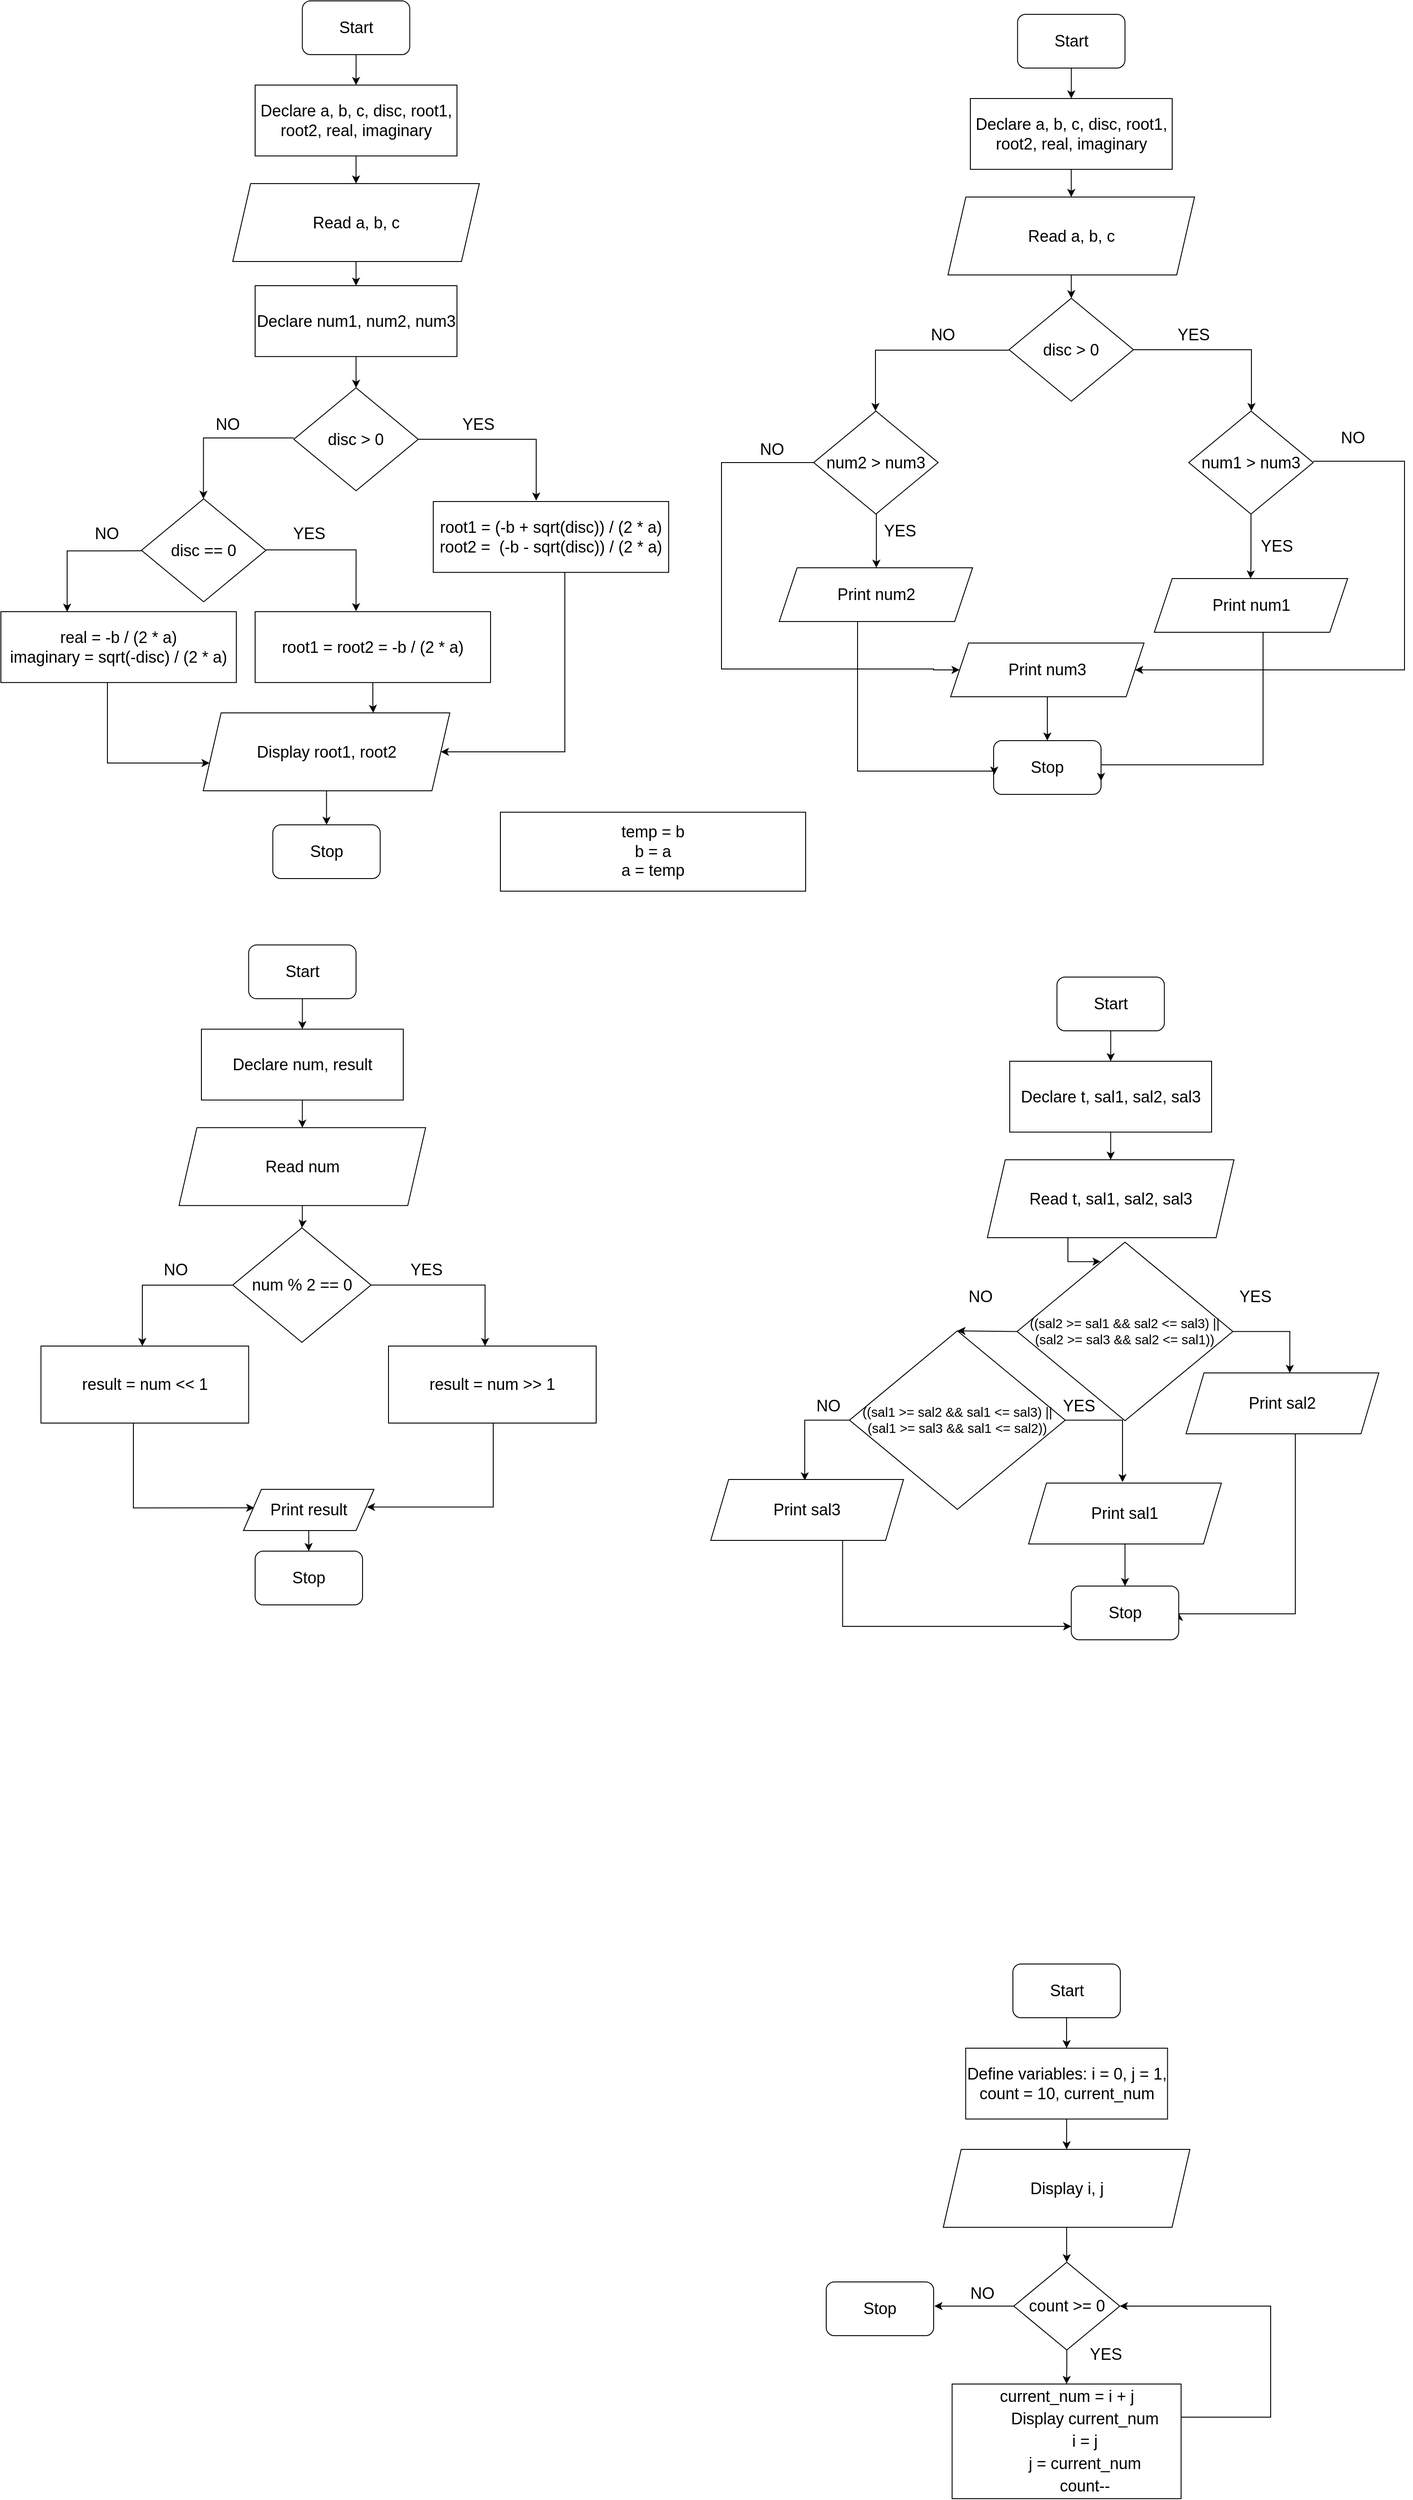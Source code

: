 <mxfile version="19.0.2" type="github">
  <diagram id="Rn7xrnU0iJdDP8TWsrpk" name="Page-1">
    <mxGraphModel dx="2403" dy="582" grid="0" gridSize="10" guides="1" tooltips="1" connect="1" arrows="1" fold="1" page="1" pageScale="1" pageWidth="850" pageHeight="1100" math="0" shadow="0">
      <root>
        <mxCell id="0" />
        <mxCell id="1" parent="0" />
        <mxCell id="lnwV2AKTlXPKK0lTSUsx-13" value="" style="edgeStyle=orthogonalEdgeStyle;rounded=0;orthogonalLoop=1;jettySize=auto;html=1;fontSize=18;" parent="1" target="lnwV2AKTlXPKK0lTSUsx-2" edge="1">
          <mxGeometry relative="1" as="geometry">
            <mxPoint x="425" y="222.0" as="sourcePoint" />
          </mxGeometry>
        </mxCell>
        <mxCell id="lnwV2AKTlXPKK0lTSUsx-38" value="" style="edgeStyle=orthogonalEdgeStyle;rounded=0;orthogonalLoop=1;jettySize=auto;html=1;fontSize=18;" parent="1" source="lnwV2AKTlXPKK0lTSUsx-2" target="lnwV2AKTlXPKK0lTSUsx-3" edge="1">
          <mxGeometry relative="1" as="geometry" />
        </mxCell>
        <mxCell id="lnwV2AKTlXPKK0lTSUsx-2" value="Declare&amp;nbsp;a, b, c, disc, root1, root2, real, imaginary" style="rounded=0;whiteSpace=wrap;html=1;fontSize=18;" parent="1" vertex="1">
          <mxGeometry x="314" y="171" width="225.5" height="79.12" as="geometry" />
        </mxCell>
        <mxCell id="LHPXoAm_DRsTGugaQHnw-8" value="" style="edgeStyle=orthogonalEdgeStyle;rounded=0;orthogonalLoop=1;jettySize=auto;html=1;fontSize=18;" parent="1" source="lnwV2AKTlXPKK0lTSUsx-3" target="LHPXoAm_DRsTGugaQHnw-7" edge="1">
          <mxGeometry relative="1" as="geometry" />
        </mxCell>
        <mxCell id="lnwV2AKTlXPKK0lTSUsx-3" value="Read&amp;nbsp;a, b, c" style="shape=parallelogram;perimeter=parallelogramPerimeter;whiteSpace=wrap;html=1;fixedSize=1;fontSize=18;" parent="1" vertex="1">
          <mxGeometry x="289" y="281" width="275.5" height="87" as="geometry" />
        </mxCell>
        <mxCell id="lnwV2AKTlXPKK0lTSUsx-4" value="temp = b&lt;br&gt;b = a&lt;br&gt;a = temp" style="rounded=0;whiteSpace=wrap;html=1;fontSize=18;" parent="1" vertex="1">
          <mxGeometry x="-211" y="967.91" width="341" height="88.18" as="geometry" />
        </mxCell>
        <mxCell id="5rCVrdmfiQFFG_Of-HuY-1" value="" style="edgeStyle=orthogonalEdgeStyle;rounded=0;orthogonalLoop=1;jettySize=auto;html=1;" parent="1" source="lnwV2AKTlXPKK0lTSUsx-14" target="lnwV2AKTlXPKK0lTSUsx-2" edge="1">
          <mxGeometry relative="1" as="geometry" />
        </mxCell>
        <mxCell id="lnwV2AKTlXPKK0lTSUsx-14" value="Start" style="rounded=1;whiteSpace=wrap;html=1;fontSize=18;" parent="1" vertex="1">
          <mxGeometry x="366.75" y="77" width="120" height="60" as="geometry" />
        </mxCell>
        <mxCell id="lnwV2AKTlXPKK0lTSUsx-15" value="Stop" style="rounded=1;whiteSpace=wrap;html=1;fontSize=18;" parent="1" vertex="1">
          <mxGeometry x="340" y="888" width="120" height="60" as="geometry" />
        </mxCell>
        <mxCell id="LHPXoAm_DRsTGugaQHnw-3" value="" style="edgeStyle=orthogonalEdgeStyle;rounded=0;orthogonalLoop=1;jettySize=auto;html=1;" parent="1" edge="1">
          <mxGeometry relative="1" as="geometry">
            <mxPoint x="426.765" y="693.18" as="sourcePoint" />
          </mxGeometry>
        </mxCell>
        <mxCell id="LHPXoAm_DRsTGugaQHnw-10" value="" style="edgeStyle=orthogonalEdgeStyle;rounded=0;orthogonalLoop=1;jettySize=auto;html=1;fontSize=18;entryX=0.5;entryY=0;entryDx=0;entryDy=0;exitX=1;exitY=0.5;exitDx=0;exitDy=0;" parent="1" source="LHPXoAm_DRsTGugaQHnw-7" edge="1">
          <mxGeometry relative="1" as="geometry">
            <mxPoint x="628" y="520" as="targetPoint" />
            <Array as="points">
              <mxPoint x="628" y="452" />
            </Array>
          </mxGeometry>
        </mxCell>
        <mxCell id="LHPXoAm_DRsTGugaQHnw-7" value="&lt;font style=&quot;font-size: 18px;&quot;&gt;disc &amp;gt; 0&lt;/font&gt;" style="rhombus;whiteSpace=wrap;html=1;" parent="1" vertex="1">
          <mxGeometry x="357.25" y="394" width="139" height="115" as="geometry" />
        </mxCell>
        <mxCell id="LHPXoAm_DRsTGugaQHnw-15" value="" style="edgeStyle=orthogonalEdgeStyle;rounded=0;orthogonalLoop=1;jettySize=auto;html=1;fontSize=18;exitX=0.5;exitY=1;exitDx=0;exitDy=0;" parent="1" source="LHPXoAm_DRsTGugaQHnw-24" edge="1">
          <mxGeometry relative="1" as="geometry">
            <mxPoint x="681.941" y="580" as="sourcePoint" />
            <mxPoint x="627" y="707" as="targetPoint" />
            <Array as="points">
              <mxPoint x="627" y="692" />
            </Array>
          </mxGeometry>
        </mxCell>
        <mxCell id="LHPXoAm_DRsTGugaQHnw-11" value="YES" style="text;html=1;align=center;verticalAlign=middle;resizable=0;points=[];autosize=1;strokeColor=none;fillColor=none;fontSize=18;" parent="1" vertex="1">
          <mxGeometry x="539.5" y="422" width="46" height="26" as="geometry" />
        </mxCell>
        <mxCell id="LHPXoAm_DRsTGugaQHnw-12" value="" style="edgeStyle=orthogonalEdgeStyle;rounded=0;orthogonalLoop=1;jettySize=auto;html=1;fontSize=18;" parent="1" edge="1">
          <mxGeometry relative="1" as="geometry">
            <mxPoint x="357.25" y="451.97" as="sourcePoint" />
            <mxPoint x="208" y="520" as="targetPoint" />
            <Array as="points">
              <mxPoint x="208" y="452" />
            </Array>
          </mxGeometry>
        </mxCell>
        <mxCell id="LHPXoAm_DRsTGugaQHnw-13" value="NO" style="text;html=1;align=center;verticalAlign=middle;resizable=0;points=[];autosize=1;strokeColor=none;fillColor=none;fontSize=18;" parent="1" vertex="1">
          <mxGeometry x="264" y="422" width="37" height="26" as="geometry" />
        </mxCell>
        <mxCell id="LHPXoAm_DRsTGugaQHnw-20" value="" style="edgeStyle=orthogonalEdgeStyle;rounded=0;orthogonalLoop=1;jettySize=auto;html=1;fontSize=18;" parent="1" source="LHPXoAm_DRsTGugaQHnw-18" edge="1">
          <mxGeometry relative="1" as="geometry">
            <mxPoint x="209" y="695" as="targetPoint" />
            <Array as="points">
              <mxPoint x="209" y="695" />
            </Array>
          </mxGeometry>
        </mxCell>
        <mxCell id="LHPXoAm_DRsTGugaQHnw-30" value="" style="edgeStyle=orthogonalEdgeStyle;rounded=0;orthogonalLoop=1;jettySize=auto;html=1;fontSize=18;entryX=0;entryY=0.5;entryDx=0;entryDy=0;" parent="1" source="LHPXoAm_DRsTGugaQHnw-18" target="LHPXoAm_DRsTGugaQHnw-26" edge="1">
          <mxGeometry relative="1" as="geometry">
            <mxPoint x="270" y="808" as="targetPoint" />
            <Array as="points">
              <mxPoint x="36" y="578" />
              <mxPoint x="36" y="808" />
              <mxPoint x="273" y="808" />
            </Array>
          </mxGeometry>
        </mxCell>
        <mxCell id="LHPXoAm_DRsTGugaQHnw-18" value="&lt;font style=&quot;font-size: 18px;&quot;&gt;num2 &amp;gt; num3&lt;/font&gt;" style="rhombus;whiteSpace=wrap;html=1;" parent="1" vertex="1">
          <mxGeometry x="139" y="520" width="139" height="115" as="geometry" />
        </mxCell>
        <mxCell id="LHPXoAm_DRsTGugaQHnw-38" value="" style="edgeStyle=orthogonalEdgeStyle;rounded=0;orthogonalLoop=1;jettySize=auto;html=1;fontSize=18;entryX=1;entryY=0.75;entryDx=0;entryDy=0;" parent="1" source="LHPXoAm_DRsTGugaQHnw-23" target="lnwV2AKTlXPKK0lTSUsx-15" edge="1">
          <mxGeometry relative="1" as="geometry">
            <mxPoint x="628" y="935" as="targetPoint" />
            <Array as="points">
              <mxPoint x="641" y="915" />
              <mxPoint x="460" y="915" />
            </Array>
          </mxGeometry>
        </mxCell>
        <mxCell id="LHPXoAm_DRsTGugaQHnw-23" value="Print num1" style="shape=parallelogram;perimeter=parallelogramPerimeter;whiteSpace=wrap;html=1;fixedSize=1;fontSize=18;rounded=0;" parent="1" vertex="1">
          <mxGeometry x="519.5" y="707" width="216" height="60" as="geometry" />
        </mxCell>
        <mxCell id="LHPXoAm_DRsTGugaQHnw-24" value="&lt;font style=&quot;font-size: 18px;&quot;&gt;num1 &amp;gt; num3&lt;/font&gt;" style="rhombus;whiteSpace=wrap;html=1;" parent="1" vertex="1">
          <mxGeometry x="558" y="520" width="139" height="115" as="geometry" />
        </mxCell>
        <mxCell id="LHPXoAm_DRsTGugaQHnw-36" value="" style="edgeStyle=orthogonalEdgeStyle;rounded=0;orthogonalLoop=1;jettySize=auto;html=1;fontSize=18;entryX=0.006;entryY=0.633;entryDx=0;entryDy=0;entryPerimeter=0;" parent="1" source="LHPXoAm_DRsTGugaQHnw-25" target="lnwV2AKTlXPKK0lTSUsx-15" edge="1">
          <mxGeometry relative="1" as="geometry">
            <mxPoint x="336" y="922" as="targetPoint" />
            <Array as="points">
              <mxPoint x="188" y="922" />
              <mxPoint x="341" y="922" />
            </Array>
          </mxGeometry>
        </mxCell>
        <mxCell id="LHPXoAm_DRsTGugaQHnw-25" value="Print num2" style="shape=parallelogram;perimeter=parallelogramPerimeter;whiteSpace=wrap;html=1;fixedSize=1;fontSize=18;rounded=0;" parent="1" vertex="1">
          <mxGeometry x="100.5" y="695" width="216" height="60" as="geometry" />
        </mxCell>
        <mxCell id="LHPXoAm_DRsTGugaQHnw-34" value="" style="edgeStyle=orthogonalEdgeStyle;rounded=0;orthogonalLoop=1;jettySize=auto;html=1;fontSize=18;" parent="1" source="LHPXoAm_DRsTGugaQHnw-26" target="lnwV2AKTlXPKK0lTSUsx-15" edge="1">
          <mxGeometry relative="1" as="geometry" />
        </mxCell>
        <mxCell id="LHPXoAm_DRsTGugaQHnw-26" value="Print num3" style="shape=parallelogram;perimeter=parallelogramPerimeter;whiteSpace=wrap;html=1;fixedSize=1;fontSize=18;rounded=0;" parent="1" vertex="1">
          <mxGeometry x="292" y="779" width="216" height="60" as="geometry" />
        </mxCell>
        <mxCell id="LHPXoAm_DRsTGugaQHnw-27" value="YES" style="text;html=1;align=center;verticalAlign=middle;resizable=0;points=[];autosize=1;strokeColor=none;fillColor=none;fontSize=18;" parent="1" vertex="1">
          <mxGeometry x="633" y="658" width="46" height="26" as="geometry" />
        </mxCell>
        <mxCell id="LHPXoAm_DRsTGugaQHnw-28" value="YES" style="text;html=1;align=center;verticalAlign=middle;resizable=0;points=[];autosize=1;strokeColor=none;fillColor=none;fontSize=18;" parent="1" vertex="1">
          <mxGeometry x="212" y="641" width="46" height="26" as="geometry" />
        </mxCell>
        <mxCell id="LHPXoAm_DRsTGugaQHnw-31" value="NO" style="text;html=1;align=center;verticalAlign=middle;resizable=0;points=[];autosize=1;strokeColor=none;fillColor=none;fontSize=18;" parent="1" vertex="1">
          <mxGeometry x="73" y="550" width="37" height="26" as="geometry" />
        </mxCell>
        <mxCell id="LHPXoAm_DRsTGugaQHnw-32" value="" style="edgeStyle=orthogonalEdgeStyle;rounded=0;orthogonalLoop=1;jettySize=auto;html=1;fontSize=18;entryX=1;entryY=0.5;entryDx=0;entryDy=0;" parent="1" target="LHPXoAm_DRsTGugaQHnw-26" edge="1">
          <mxGeometry relative="1" as="geometry">
            <mxPoint x="696.996" y="575.999" as="sourcePoint" />
            <mxPoint x="799" y="863" as="targetPoint" />
            <Array as="points">
              <mxPoint x="799" y="576" />
              <mxPoint x="799" y="809" />
            </Array>
          </mxGeometry>
        </mxCell>
        <mxCell id="LHPXoAm_DRsTGugaQHnw-33" value="NO" style="text;html=1;align=center;verticalAlign=middle;resizable=0;points=[];autosize=1;strokeColor=none;fillColor=none;fontSize=18;" parent="1" vertex="1">
          <mxGeometry x="722" y="537" width="37" height="26" as="geometry" />
        </mxCell>
        <mxCell id="LHPXoAm_DRsTGugaQHnw-44" value="" style="edgeStyle=orthogonalEdgeStyle;rounded=0;orthogonalLoop=1;jettySize=auto;html=1;fontSize=18;" parent="1" source="LHPXoAm_DRsTGugaQHnw-39" target="LHPXoAm_DRsTGugaQHnw-40" edge="1">
          <mxGeometry relative="1" as="geometry" />
        </mxCell>
        <mxCell id="LHPXoAm_DRsTGugaQHnw-39" value="Declare&amp;nbsp;a, b, c, disc, root1, root2, real, imaginary" style="rounded=0;whiteSpace=wrap;html=1;fontSize=18;" parent="1" vertex="1">
          <mxGeometry x="-485" y="156" width="225.5" height="79.12" as="geometry" />
        </mxCell>
        <mxCell id="LHPXoAm_DRsTGugaQHnw-45" value="" style="edgeStyle=orthogonalEdgeStyle;rounded=0;orthogonalLoop=1;jettySize=auto;html=1;fontSize=18;" parent="1" source="LHPXoAm_DRsTGugaQHnw-40" target="LHPXoAm_DRsTGugaQHnw-42" edge="1">
          <mxGeometry relative="1" as="geometry" />
        </mxCell>
        <mxCell id="LHPXoAm_DRsTGugaQHnw-40" value="Read&amp;nbsp;a, b, c" style="shape=parallelogram;perimeter=parallelogramPerimeter;whiteSpace=wrap;html=1;fixedSize=1;fontSize=18;" parent="1" vertex="1">
          <mxGeometry x="-510" y="266" width="275.5" height="87" as="geometry" />
        </mxCell>
        <mxCell id="LHPXoAm_DRsTGugaQHnw-43" value="" style="edgeStyle=orthogonalEdgeStyle;rounded=0;orthogonalLoop=1;jettySize=auto;html=1;fontSize=18;" parent="1" source="LHPXoAm_DRsTGugaQHnw-41" target="LHPXoAm_DRsTGugaQHnw-39" edge="1">
          <mxGeometry relative="1" as="geometry" />
        </mxCell>
        <mxCell id="LHPXoAm_DRsTGugaQHnw-41" value="Start" style="rounded=1;whiteSpace=wrap;html=1;fontSize=18;" parent="1" vertex="1">
          <mxGeometry x="-432.25" y="62" width="120" height="60" as="geometry" />
        </mxCell>
        <mxCell id="LHPXoAm_DRsTGugaQHnw-51" value="" style="edgeStyle=orthogonalEdgeStyle;rounded=0;orthogonalLoop=1;jettySize=auto;html=1;fontSize=18;" parent="1" source="LHPXoAm_DRsTGugaQHnw-42" target="LHPXoAm_DRsTGugaQHnw-47" edge="1">
          <mxGeometry relative="1" as="geometry" />
        </mxCell>
        <mxCell id="LHPXoAm_DRsTGugaQHnw-42" value="Declare num1, num2, num3" style="rounded=0;whiteSpace=wrap;html=1;fontSize=18;" parent="1" vertex="1">
          <mxGeometry x="-485" y="380" width="225.5" height="79.12" as="geometry" />
        </mxCell>
        <mxCell id="LHPXoAm_DRsTGugaQHnw-46" value="" style="edgeStyle=orthogonalEdgeStyle;rounded=0;orthogonalLoop=1;jettySize=auto;html=1;fontSize=18;entryX=0.5;entryY=0;entryDx=0;entryDy=0;exitX=1;exitY=0.5;exitDx=0;exitDy=0;" parent="1" source="LHPXoAm_DRsTGugaQHnw-47" edge="1">
          <mxGeometry relative="1" as="geometry">
            <mxPoint x="-171" y="620" as="targetPoint" />
            <Array as="points">
              <mxPoint x="-171" y="552" />
            </Array>
          </mxGeometry>
        </mxCell>
        <mxCell id="LHPXoAm_DRsTGugaQHnw-47" value="&lt;font style=&quot;font-size: 18px;&quot;&gt;disc &amp;gt; 0&lt;/font&gt;" style="rhombus;whiteSpace=wrap;html=1;" parent="1" vertex="1">
          <mxGeometry x="-441.75" y="494" width="139" height="115" as="geometry" />
        </mxCell>
        <mxCell id="LHPXoAm_DRsTGugaQHnw-48" value="YES" style="text;html=1;align=center;verticalAlign=middle;resizable=0;points=[];autosize=1;strokeColor=none;fillColor=none;fontSize=18;" parent="1" vertex="1">
          <mxGeometry x="-259.5" y="522" width="46" height="26" as="geometry" />
        </mxCell>
        <mxCell id="LHPXoAm_DRsTGugaQHnw-49" value="" style="edgeStyle=orthogonalEdgeStyle;rounded=0;orthogonalLoop=1;jettySize=auto;html=1;fontSize=18;" parent="1" edge="1">
          <mxGeometry relative="1" as="geometry">
            <mxPoint x="-441.75" y="550" as="sourcePoint" />
            <mxPoint x="-542.75" y="618.03" as="targetPoint" />
            <Array as="points">
              <mxPoint x="-542.75" y="550.03" />
            </Array>
          </mxGeometry>
        </mxCell>
        <mxCell id="LHPXoAm_DRsTGugaQHnw-50" value="NO" style="text;html=1;align=center;verticalAlign=middle;resizable=0;points=[];autosize=1;strokeColor=none;fillColor=none;fontSize=18;" parent="1" vertex="1">
          <mxGeometry x="-535" y="522" width="37" height="26" as="geometry" />
        </mxCell>
        <mxCell id="LHPXoAm_DRsTGugaQHnw-67" value="" style="edgeStyle=orthogonalEdgeStyle;rounded=0;orthogonalLoop=1;jettySize=auto;html=1;fontSize=18;entryX=1;entryY=0.5;entryDx=0;entryDy=0;" parent="1" source="LHPXoAm_DRsTGugaQHnw-52" target="LHPXoAm_DRsTGugaQHnw-62" edge="1">
          <mxGeometry relative="1" as="geometry">
            <mxPoint x="-154" y="904" as="targetPoint" />
            <Array as="points">
              <mxPoint x="-139" y="900" />
            </Array>
          </mxGeometry>
        </mxCell>
        <mxCell id="LHPXoAm_DRsTGugaQHnw-52" value="root1 = (-b + sqrt(disc)) / (2 * a)&lt;br&gt;root2 =&amp;nbsp; (-b - sqrt(disc)) / (2 * a)" style="rounded=0;whiteSpace=wrap;html=1;fontSize=18;" parent="1" vertex="1">
          <mxGeometry x="-286" y="621" width="263" height="79.12" as="geometry" />
        </mxCell>
        <mxCell id="LHPXoAm_DRsTGugaQHnw-53" value="&lt;font style=&quot;font-size: 18px;&quot;&gt;disc == 0&lt;/font&gt;" style="rhombus;whiteSpace=wrap;html=1;" parent="1" vertex="1">
          <mxGeometry x="-612" y="618" width="139" height="115" as="geometry" />
        </mxCell>
        <mxCell id="LHPXoAm_DRsTGugaQHnw-54" value="" style="edgeStyle=orthogonalEdgeStyle;rounded=0;orthogonalLoop=1;jettySize=auto;html=1;fontSize=18;" parent="1" edge="1">
          <mxGeometry relative="1" as="geometry">
            <mxPoint x="-612" y="676.06" as="sourcePoint" />
            <mxPoint x="-695" y="744.09" as="targetPoint" />
            <Array as="points">
              <mxPoint x="-695" y="676.09" />
            </Array>
          </mxGeometry>
        </mxCell>
        <mxCell id="LHPXoAm_DRsTGugaQHnw-56" value="" style="edgeStyle=orthogonalEdgeStyle;rounded=0;orthogonalLoop=1;jettySize=auto;html=1;fontSize=18;entryX=0.5;entryY=0;entryDx=0;entryDy=0;" parent="1" edge="1">
          <mxGeometry relative="1" as="geometry">
            <mxPoint x="-372.25" y="743.5" as="targetPoint" />
            <Array as="points">
              <mxPoint x="-372.25" y="675.5" />
            </Array>
            <mxPoint x="-473" y="675" as="sourcePoint" />
          </mxGeometry>
        </mxCell>
        <mxCell id="LHPXoAm_DRsTGugaQHnw-57" value="YES" style="text;html=1;align=center;verticalAlign=middle;resizable=0;points=[];autosize=1;strokeColor=none;fillColor=none;fontSize=18;" parent="1" vertex="1">
          <mxGeometry x="-448" y="644" width="46" height="26" as="geometry" />
        </mxCell>
        <mxCell id="LHPXoAm_DRsTGugaQHnw-65" value="" style="edgeStyle=orthogonalEdgeStyle;rounded=0;orthogonalLoop=1;jettySize=auto;html=1;fontSize=18;" parent="1" source="LHPXoAm_DRsTGugaQHnw-58" target="LHPXoAm_DRsTGugaQHnw-62" edge="1">
          <mxGeometry relative="1" as="geometry">
            <Array as="points">
              <mxPoint x="-353" y="847" />
              <mxPoint x="-353" y="847" />
            </Array>
          </mxGeometry>
        </mxCell>
        <mxCell id="LHPXoAm_DRsTGugaQHnw-58" value="root1 = root2 = -b / (2 * a)" style="rounded=0;whiteSpace=wrap;html=1;fontSize=18;" parent="1" vertex="1">
          <mxGeometry x="-485" y="744" width="263" height="79.12" as="geometry" />
        </mxCell>
        <mxCell id="LHPXoAm_DRsTGugaQHnw-59" value="NO" style="text;html=1;align=center;verticalAlign=middle;resizable=0;points=[];autosize=1;strokeColor=none;fillColor=none;fontSize=18;" parent="1" vertex="1">
          <mxGeometry x="-670" y="644" width="37" height="26" as="geometry" />
        </mxCell>
        <mxCell id="LHPXoAm_DRsTGugaQHnw-64" value="" style="edgeStyle=orthogonalEdgeStyle;rounded=0;orthogonalLoop=1;jettySize=auto;html=1;fontSize=18;" parent="1" source="LHPXoAm_DRsTGugaQHnw-60" target="LHPXoAm_DRsTGugaQHnw-62" edge="1">
          <mxGeometry relative="1" as="geometry">
            <mxPoint x="-637" y="913" as="targetPoint" />
            <Array as="points">
              <mxPoint x="-650" y="913" />
            </Array>
          </mxGeometry>
        </mxCell>
        <mxCell id="LHPXoAm_DRsTGugaQHnw-60" value="real = -b / (2 * a)&lt;br&gt;imaginary = sqrt(-disc) / (2 * a)" style="rounded=0;whiteSpace=wrap;html=1;fontSize=18;" parent="1" vertex="1">
          <mxGeometry x="-769" y="744" width="263" height="79.12" as="geometry" />
        </mxCell>
        <mxCell id="LHPXoAm_DRsTGugaQHnw-61" value="Stop" style="rounded=1;whiteSpace=wrap;html=1;fontSize=18;" parent="1" vertex="1">
          <mxGeometry x="-465.25" y="982" width="120" height="60" as="geometry" />
        </mxCell>
        <mxCell id="LHPXoAm_DRsTGugaQHnw-68" value="" style="edgeStyle=orthogonalEdgeStyle;rounded=0;orthogonalLoop=1;jettySize=auto;html=1;fontSize=18;" parent="1" source="LHPXoAm_DRsTGugaQHnw-62" target="LHPXoAm_DRsTGugaQHnw-61" edge="1">
          <mxGeometry relative="1" as="geometry" />
        </mxCell>
        <mxCell id="LHPXoAm_DRsTGugaQHnw-62" value="Display root1, root2" style="shape=parallelogram;perimeter=parallelogramPerimeter;whiteSpace=wrap;html=1;fixedSize=1;fontSize=18;" parent="1" vertex="1">
          <mxGeometry x="-543" y="857" width="275.5" height="87" as="geometry" />
        </mxCell>
        <mxCell id="LHPXoAm_DRsTGugaQHnw-69" value="" style="edgeStyle=orthogonalEdgeStyle;rounded=0;orthogonalLoop=1;jettySize=auto;html=1;fontSize=18;" parent="1" source="LHPXoAm_DRsTGugaQHnw-70" target="LHPXoAm_DRsTGugaQHnw-72" edge="1">
          <mxGeometry relative="1" as="geometry" />
        </mxCell>
        <mxCell id="LHPXoAm_DRsTGugaQHnw-70" value="Declare&amp;nbsp;t, sal1, sal2, sal3" style="rounded=0;whiteSpace=wrap;html=1;fontSize=18;" parent="1" vertex="1">
          <mxGeometry x="358" y="1246" width="225.5" height="79.12" as="geometry" />
        </mxCell>
        <mxCell id="LHPXoAm_DRsTGugaQHnw-71" value="" style="edgeStyle=orthogonalEdgeStyle;rounded=0;orthogonalLoop=1;jettySize=auto;html=1;fontSize=18;entryX=0.387;entryY=0.109;entryDx=0;entryDy=0;entryPerimeter=0;" parent="1" source="LHPXoAm_DRsTGugaQHnw-72" target="LHPXoAm_DRsTGugaQHnw-78" edge="1">
          <mxGeometry relative="1" as="geometry">
            <mxPoint x="456" y="1470" as="targetPoint" />
            <Array as="points">
              <mxPoint x="423" y="1470" />
            </Array>
          </mxGeometry>
        </mxCell>
        <mxCell id="LHPXoAm_DRsTGugaQHnw-72" value="Read&amp;nbsp;t, sal1, sal2, sal3" style="shape=parallelogram;perimeter=parallelogramPerimeter;whiteSpace=wrap;html=1;fixedSize=1;fontSize=18;" parent="1" vertex="1">
          <mxGeometry x="333" y="1356" width="275.5" height="87" as="geometry" />
        </mxCell>
        <mxCell id="LHPXoAm_DRsTGugaQHnw-73" value="" style="edgeStyle=orthogonalEdgeStyle;rounded=0;orthogonalLoop=1;jettySize=auto;html=1;fontSize=18;" parent="1" source="LHPXoAm_DRsTGugaQHnw-74" target="LHPXoAm_DRsTGugaQHnw-70" edge="1">
          <mxGeometry relative="1" as="geometry" />
        </mxCell>
        <mxCell id="LHPXoAm_DRsTGugaQHnw-74" value="Start" style="rounded=1;whiteSpace=wrap;html=1;fontSize=18;" parent="1" vertex="1">
          <mxGeometry x="410.75" y="1152" width="120" height="60" as="geometry" />
        </mxCell>
        <mxCell id="LHPXoAm_DRsTGugaQHnw-77" value="" style="edgeStyle=orthogonalEdgeStyle;rounded=0;orthogonalLoop=1;jettySize=auto;html=1;fontSize=18;entryX=0.5;entryY=0;entryDx=0;entryDy=0;exitX=1;exitY=0.5;exitDx=0;exitDy=0;" parent="1" source="LHPXoAm_DRsTGugaQHnw-78" edge="1">
          <mxGeometry relative="1" as="geometry">
            <mxPoint x="670.86" y="1594" as="targetPoint" />
            <Array as="points">
              <mxPoint x="671" y="1548" />
            </Array>
          </mxGeometry>
        </mxCell>
        <mxCell id="LHPXoAm_DRsTGugaQHnw-78" value="&lt;font face=&quot;Arial&quot;&gt;&lt;span style=&quot;font-size: 14.667px;&quot;&gt;((sal2 &amp;gt;= sal1 &amp;amp;&amp;amp; sal2 &amp;lt;= sal3) || (sal2 &amp;gt;= sal3 &amp;amp;&amp;amp; sal2 &amp;lt;= sal1))&lt;/span&gt;&lt;/font&gt;" style="rhombus;whiteSpace=wrap;html=1;" parent="1" vertex="1">
          <mxGeometry x="366.25" y="1448" width="241.01" height="199.4" as="geometry" />
        </mxCell>
        <mxCell id="LHPXoAm_DRsTGugaQHnw-79" value="YES" style="text;html=1;align=center;verticalAlign=middle;resizable=0;points=[];autosize=1;strokeColor=none;fillColor=none;fontSize=18;" parent="1" vertex="1">
          <mxGeometry x="608.5" y="1496" width="46" height="26" as="geometry" />
        </mxCell>
        <mxCell id="LHPXoAm_DRsTGugaQHnw-80" value="" style="edgeStyle=orthogonalEdgeStyle;rounded=0;orthogonalLoop=1;jettySize=auto;html=1;fontSize=18;entryX=0.5;entryY=0;entryDx=0;entryDy=0;exitX=0;exitY=0.5;exitDx=0;exitDy=0;" parent="1" source="LHPXoAm_DRsTGugaQHnw-78" target="LHPXoAm_DRsTGugaQHnw-97" edge="1">
          <mxGeometry relative="1" as="geometry">
            <mxPoint x="363" y="1547" as="sourcePoint" />
            <mxPoint x="299.11" y="1592.03" as="targetPoint" />
            <Array as="points">
              <mxPoint x="363" y="1548" />
            </Array>
          </mxGeometry>
        </mxCell>
        <mxCell id="LHPXoAm_DRsTGugaQHnw-81" value="NO" style="text;html=1;align=center;verticalAlign=middle;resizable=0;points=[];autosize=1;strokeColor=none;fillColor=none;fontSize=18;" parent="1" vertex="1">
          <mxGeometry x="306.86" y="1496" width="37" height="26" as="geometry" />
        </mxCell>
        <mxCell id="LHPXoAm_DRsTGugaQHnw-96" value="" style="edgeStyle=orthogonalEdgeStyle;rounded=0;orthogonalLoop=1;jettySize=auto;html=1;fontSize=18;entryX=1;entryY=0.5;entryDx=0;entryDy=0;" parent="1" source="LHPXoAm_DRsTGugaQHnw-82" target="LHPXoAm_DRsTGugaQHnw-91" edge="1">
          <mxGeometry relative="1" as="geometry">
            <mxPoint x="663" y="1863" as="targetPoint" />
            <Array as="points">
              <mxPoint x="677" y="1863" />
              <mxPoint x="547" y="1863" />
            </Array>
          </mxGeometry>
        </mxCell>
        <mxCell id="LHPXoAm_DRsTGugaQHnw-82" value="Print sal2" style="shape=parallelogram;perimeter=parallelogramPerimeter;whiteSpace=wrap;html=1;fixedSize=1;fontSize=18;" parent="1" vertex="1">
          <mxGeometry x="555" y="1594" width="215.33" height="68" as="geometry" />
        </mxCell>
        <mxCell id="LHPXoAm_DRsTGugaQHnw-84" value="" style="edgeStyle=orthogonalEdgeStyle;rounded=0;orthogonalLoop=1;jettySize=auto;html=1;fontSize=18;exitX=1;exitY=0.5;exitDx=0;exitDy=0;" parent="1" source="LHPXoAm_DRsTGugaQHnw-97" edge="1">
          <mxGeometry relative="1" as="geometry">
            <mxPoint x="484" y="1716" as="targetPoint" />
            <Array as="points">
              <mxPoint x="484" y="1647" />
            </Array>
            <mxPoint x="369.0" y="1647.5" as="sourcePoint" />
          </mxGeometry>
        </mxCell>
        <mxCell id="LHPXoAm_DRsTGugaQHnw-85" value="YES" style="text;html=1;align=center;verticalAlign=middle;resizable=0;points=[];autosize=1;strokeColor=none;fillColor=none;fontSize=18;" parent="1" vertex="1">
          <mxGeometry x="412.25" y="1618" width="46" height="26" as="geometry" />
        </mxCell>
        <mxCell id="LHPXoAm_DRsTGugaQHnw-86" value="" style="edgeStyle=orthogonalEdgeStyle;rounded=0;orthogonalLoop=1;jettySize=auto;html=1;fontSize=18;exitX=0;exitY=0.5;exitDx=0;exitDy=0;" parent="1" source="LHPXoAm_DRsTGugaQHnw-97" edge="1">
          <mxGeometry relative="1" as="geometry">
            <mxPoint x="230.0" y="1646" as="sourcePoint" />
            <mxPoint x="129.0" y="1714.03" as="targetPoint" />
            <Array as="points">
              <mxPoint x="129" y="1647" />
            </Array>
          </mxGeometry>
        </mxCell>
        <mxCell id="LHPXoAm_DRsTGugaQHnw-87" value="NO" style="text;html=1;align=center;verticalAlign=middle;resizable=0;points=[];autosize=1;strokeColor=none;fillColor=none;fontSize=18;" parent="1" vertex="1">
          <mxGeometry x="136.75" y="1618" width="37" height="26" as="geometry" />
        </mxCell>
        <mxCell id="LHPXoAm_DRsTGugaQHnw-92" value="" style="edgeStyle=orthogonalEdgeStyle;rounded=0;orthogonalLoop=1;jettySize=auto;html=1;fontSize=18;" parent="1" source="LHPXoAm_DRsTGugaQHnw-89" target="LHPXoAm_DRsTGugaQHnw-91" edge="1">
          <mxGeometry relative="1" as="geometry" />
        </mxCell>
        <mxCell id="LHPXoAm_DRsTGugaQHnw-89" value="Print sal1" style="shape=parallelogram;perimeter=parallelogramPerimeter;whiteSpace=wrap;html=1;fixedSize=1;fontSize=18;" parent="1" vertex="1">
          <mxGeometry x="379.09" y="1717" width="215.33" height="68" as="geometry" />
        </mxCell>
        <mxCell id="LHPXoAm_DRsTGugaQHnw-94" value="" style="edgeStyle=orthogonalEdgeStyle;rounded=0;orthogonalLoop=1;jettySize=auto;html=1;fontSize=18;entryX=0;entryY=0.75;entryDx=0;entryDy=0;exitX=0.684;exitY=1;exitDx=0;exitDy=0;exitPerimeter=0;" parent="1" source="LHPXoAm_DRsTGugaQHnw-90" target="LHPXoAm_DRsTGugaQHnw-91" edge="1">
          <mxGeometry relative="1" as="geometry">
            <mxPoint x="172" y="1808" as="sourcePoint" />
            <mxPoint x="171.706" y="1869" as="targetPoint" />
            <Array as="points">
              <mxPoint x="171" y="1877" />
            </Array>
          </mxGeometry>
        </mxCell>
        <mxCell id="LHPXoAm_DRsTGugaQHnw-90" value="Print sal3" style="shape=parallelogram;perimeter=parallelogramPerimeter;whiteSpace=wrap;html=1;fixedSize=1;fontSize=18;" parent="1" vertex="1">
          <mxGeometry x="24" y="1713" width="215.33" height="68" as="geometry" />
        </mxCell>
        <mxCell id="LHPXoAm_DRsTGugaQHnw-91" value="Stop" style="rounded=1;whiteSpace=wrap;html=1;fontSize=18;" parent="1" vertex="1">
          <mxGeometry x="426.76" y="1832" width="120" height="60" as="geometry" />
        </mxCell>
        <mxCell id="LHPXoAm_DRsTGugaQHnw-97" value="&lt;font face=&quot;Arial&quot;&gt;&lt;span style=&quot;font-size: 14.667px;&quot;&gt;((sal1 &amp;gt;= sal2 &amp;amp;&amp;amp; sal1 &amp;lt;= sal3) || (sal1 &amp;gt;= sal3 &amp;amp;&amp;amp; sal1 &amp;lt;= sal2))&lt;/span&gt;&lt;/font&gt;" style="rhombus;whiteSpace=wrap;html=1;" parent="1" vertex="1">
          <mxGeometry x="179" y="1547" width="241.01" height="199.4" as="geometry" />
        </mxCell>
        <mxCell id="LHPXoAm_DRsTGugaQHnw-98" value="" style="edgeStyle=orthogonalEdgeStyle;rounded=0;orthogonalLoop=1;jettySize=auto;html=1;fontSize=18;" parent="1" source="LHPXoAm_DRsTGugaQHnw-99" target="LHPXoAm_DRsTGugaQHnw-100" edge="1">
          <mxGeometry relative="1" as="geometry" />
        </mxCell>
        <mxCell id="LHPXoAm_DRsTGugaQHnw-99" value="Declare num, result" style="rounded=0;whiteSpace=wrap;html=1;fontSize=18;" parent="1" vertex="1">
          <mxGeometry x="-545" y="1210.18" width="225.5" height="79.12" as="geometry" />
        </mxCell>
        <mxCell id="LHPXoAm_DRsTGugaQHnw-108" value="" style="edgeStyle=orthogonalEdgeStyle;rounded=0;orthogonalLoop=1;jettySize=auto;html=1;fontSize=18;" parent="1" source="LHPXoAm_DRsTGugaQHnw-100" target="LHPXoAm_DRsTGugaQHnw-104" edge="1">
          <mxGeometry relative="1" as="geometry" />
        </mxCell>
        <mxCell id="LHPXoAm_DRsTGugaQHnw-100" value="Read num" style="shape=parallelogram;perimeter=parallelogramPerimeter;whiteSpace=wrap;html=1;fixedSize=1;fontSize=18;" parent="1" vertex="1">
          <mxGeometry x="-570" y="1320.18" width="275.5" height="87" as="geometry" />
        </mxCell>
        <mxCell id="LHPXoAm_DRsTGugaQHnw-101" value="" style="edgeStyle=orthogonalEdgeStyle;rounded=0;orthogonalLoop=1;jettySize=auto;html=1;fontSize=18;" parent="1" source="LHPXoAm_DRsTGugaQHnw-102" target="LHPXoAm_DRsTGugaQHnw-99" edge="1">
          <mxGeometry relative="1" as="geometry" />
        </mxCell>
        <mxCell id="LHPXoAm_DRsTGugaQHnw-102" value="Start" style="rounded=1;whiteSpace=wrap;html=1;fontSize=18;" parent="1" vertex="1">
          <mxGeometry x="-492.25" y="1116.18" width="120" height="60" as="geometry" />
        </mxCell>
        <mxCell id="LHPXoAm_DRsTGugaQHnw-103" value="" style="edgeStyle=orthogonalEdgeStyle;rounded=0;orthogonalLoop=1;jettySize=auto;html=1;fontSize=18;entryX=0.5;entryY=0;entryDx=0;entryDy=0;exitX=1;exitY=0.5;exitDx=0;exitDy=0;" parent="1" source="LHPXoAm_DRsTGugaQHnw-104" edge="1">
          <mxGeometry relative="1" as="geometry">
            <mxPoint x="-228.14" y="1564" as="targetPoint" />
            <Array as="points">
              <mxPoint x="-228.14" y="1496" />
            </Array>
          </mxGeometry>
        </mxCell>
        <mxCell id="LHPXoAm_DRsTGugaQHnw-104" value="&lt;span style=&quot;font-size: 18px;&quot;&gt;num % 2 == 0&lt;/span&gt;" style="rhombus;whiteSpace=wrap;html=1;" parent="1" vertex="1">
          <mxGeometry x="-510" y="1432" width="154.5" height="127.83" as="geometry" />
        </mxCell>
        <mxCell id="LHPXoAm_DRsTGugaQHnw-105" value="YES" style="text;html=1;align=center;verticalAlign=middle;resizable=0;points=[];autosize=1;strokeColor=none;fillColor=none;fontSize=18;" parent="1" vertex="1">
          <mxGeometry x="-316.64" y="1466" width="46" height="26" as="geometry" />
        </mxCell>
        <mxCell id="LHPXoAm_DRsTGugaQHnw-106" value="" style="edgeStyle=orthogonalEdgeStyle;rounded=0;orthogonalLoop=1;jettySize=auto;html=1;fontSize=18;" parent="1" edge="1">
          <mxGeometry relative="1" as="geometry">
            <mxPoint x="-510" y="1496" as="sourcePoint" />
            <mxPoint x="-611.0" y="1564.03" as="targetPoint" />
            <Array as="points">
              <mxPoint x="-611" y="1496.03" />
            </Array>
          </mxGeometry>
        </mxCell>
        <mxCell id="LHPXoAm_DRsTGugaQHnw-107" value="NO" style="text;html=1;align=center;verticalAlign=middle;resizable=0;points=[];autosize=1;strokeColor=none;fillColor=none;fontSize=18;" parent="1" vertex="1">
          <mxGeometry x="-592.14" y="1466" width="37" height="26" as="geometry" />
        </mxCell>
        <mxCell id="LHPXoAm_DRsTGugaQHnw-115" value="" style="edgeStyle=orthogonalEdgeStyle;rounded=0;orthogonalLoop=1;jettySize=auto;html=1;fontSize=18;entryX=0.946;entryY=0.429;entryDx=0;entryDy=0;entryPerimeter=0;" parent="1" target="LHPXoAm_DRsTGugaQHnw-120" edge="1">
          <mxGeometry relative="1" as="geometry">
            <mxPoint x="-219" y="1650" as="sourcePoint" />
            <mxPoint x="-365" y="1743.48" as="targetPoint" />
            <Array as="points">
              <mxPoint x="-219" y="1744" />
            </Array>
          </mxGeometry>
        </mxCell>
        <mxCell id="LHPXoAm_DRsTGugaQHnw-113" value="" style="edgeStyle=orthogonalEdgeStyle;rounded=0;orthogonalLoop=1;jettySize=auto;html=1;fontSize=18;entryX=-0.008;entryY=0.328;entryDx=0;entryDy=0;entryPerimeter=0;" parent="1" edge="1">
          <mxGeometry relative="1" as="geometry">
            <mxPoint x="-621" y="1650" as="sourcePoint" />
            <mxPoint x="-485.96" y="1744.68" as="targetPoint" />
            <Array as="points">
              <mxPoint x="-621" y="1745" />
            </Array>
          </mxGeometry>
        </mxCell>
        <mxCell id="LHPXoAm_DRsTGugaQHnw-117" value="result = num &amp;gt;&amp;gt; 1" style="rounded=0;whiteSpace=wrap;html=1;fontSize=18;" parent="1" vertex="1">
          <mxGeometry x="-336" y="1564" width="232" height="86" as="geometry" />
        </mxCell>
        <mxCell id="LHPXoAm_DRsTGugaQHnw-118" value="result = num &amp;lt;&amp;lt; 1" style="rounded=0;whiteSpace=wrap;html=1;fontSize=18;" parent="1" vertex="1">
          <mxGeometry x="-724.25" y="1564" width="232" height="86" as="geometry" />
        </mxCell>
        <mxCell id="LHPXoAm_DRsTGugaQHnw-119" value="Stop" style="rounded=1;whiteSpace=wrap;html=1;fontSize=18;" parent="1" vertex="1">
          <mxGeometry x="-485" y="1793" width="120" height="60" as="geometry" />
        </mxCell>
        <mxCell id="LHPXoAm_DRsTGugaQHnw-121" value="" style="edgeStyle=orthogonalEdgeStyle;rounded=0;orthogonalLoop=1;jettySize=auto;html=1;fontSize=18;" parent="1" source="LHPXoAm_DRsTGugaQHnw-120" target="LHPXoAm_DRsTGugaQHnw-119" edge="1">
          <mxGeometry relative="1" as="geometry" />
        </mxCell>
        <mxCell id="LHPXoAm_DRsTGugaQHnw-120" value="Print result" style="shape=parallelogram;perimeter=parallelogramPerimeter;whiteSpace=wrap;html=1;fixedSize=1;fontSize=18;" parent="1" vertex="1">
          <mxGeometry x="-498" y="1723.99" width="145.75" height="46.03" as="geometry" />
        </mxCell>
        <mxCell id="GICdO85veFUy2Xohtw1O-5" value="" style="edgeStyle=orthogonalEdgeStyle;rounded=0;orthogonalLoop=1;jettySize=auto;html=1;" edge="1" parent="1" source="GICdO85veFUy2Xohtw1O-2" target="GICdO85veFUy2Xohtw1O-4">
          <mxGeometry relative="1" as="geometry" />
        </mxCell>
        <mxCell id="GICdO85veFUy2Xohtw1O-2" value="Start" style="rounded=1;whiteSpace=wrap;html=1;fontSize=18;" vertex="1" parent="1">
          <mxGeometry x="361.53" y="2254" width="120" height="60" as="geometry" />
        </mxCell>
        <mxCell id="GICdO85veFUy2Xohtw1O-7" value="" style="edgeStyle=orthogonalEdgeStyle;rounded=0;orthogonalLoop=1;jettySize=auto;html=1;" edge="1" parent="1" source="GICdO85veFUy2Xohtw1O-4" target="GICdO85veFUy2Xohtw1O-6">
          <mxGeometry relative="1" as="geometry" />
        </mxCell>
        <mxCell id="GICdO85veFUy2Xohtw1O-4" value="&lt;span id=&quot;docs-internal-guid-a8c17a11-7fff-961b-f6a4-5bbeca798110&quot; style=&quot;font-size: 18px;&quot;&gt;&lt;span style=&quot;font-size: 18px; font-family: Arial; background-color: transparent; font-variant-numeric: normal; font-variant-east-asian: normal; vertical-align: baseline;&quot;&gt;Define variables: i = 0, j = 1, count = 10, current_num&lt;/span&gt;&lt;/span&gt;" style="rounded=0;whiteSpace=wrap;html=1;fontSize=18;" vertex="1" parent="1">
          <mxGeometry x="308.78" y="2348" width="225.5" height="79.12" as="geometry" />
        </mxCell>
        <mxCell id="GICdO85veFUy2Xohtw1O-9" value="" style="edgeStyle=orthogonalEdgeStyle;rounded=0;orthogonalLoop=1;jettySize=auto;html=1;" edge="1" parent="1" source="GICdO85veFUy2Xohtw1O-6" target="GICdO85veFUy2Xohtw1O-8">
          <mxGeometry relative="1" as="geometry" />
        </mxCell>
        <mxCell id="GICdO85veFUy2Xohtw1O-6" value="&lt;font face=&quot;Arial&quot;&gt;Display i, j&lt;/font&gt;" style="shape=parallelogram;perimeter=parallelogramPerimeter;whiteSpace=wrap;html=1;fixedSize=1;fontSize=18;" vertex="1" parent="1">
          <mxGeometry x="283.78" y="2461" width="275.5" height="87" as="geometry" />
        </mxCell>
        <mxCell id="GICdO85veFUy2Xohtw1O-11" value="" style="edgeStyle=orthogonalEdgeStyle;rounded=0;orthogonalLoop=1;jettySize=auto;html=1;" edge="1" parent="1" source="GICdO85veFUy2Xohtw1O-8" target="GICdO85veFUy2Xohtw1O-10">
          <mxGeometry relative="1" as="geometry" />
        </mxCell>
        <mxCell id="GICdO85veFUy2Xohtw1O-16" value="" style="edgeStyle=orthogonalEdgeStyle;rounded=0;orthogonalLoop=1;jettySize=auto;html=1;" edge="1" parent="1" source="GICdO85veFUy2Xohtw1O-8">
          <mxGeometry relative="1" as="geometry">
            <mxPoint x="273.779" y="2636.0" as="targetPoint" />
          </mxGeometry>
        </mxCell>
        <mxCell id="GICdO85veFUy2Xohtw1O-8" value="&lt;span id=&quot;docs-internal-guid-156d42f2-7fff-ed89-4b9b-1792f121a0f9&quot; style=&quot;font-size: 18px;&quot;&gt;&lt;span style=&quot;font-size: 18px; font-family: Arial; background-color: transparent; font-variant-numeric: normal; font-variant-east-asian: normal; vertical-align: baseline;&quot;&gt;count &amp;gt;= 0&lt;/span&gt;&lt;/span&gt;" style="rhombus;whiteSpace=wrap;html=1;fontSize=18;" vertex="1" parent="1">
          <mxGeometry x="362.52" y="2587" width="118.45" height="98" as="geometry" />
        </mxCell>
        <mxCell id="GICdO85veFUy2Xohtw1O-14" value="" style="edgeStyle=orthogonalEdgeStyle;rounded=0;orthogonalLoop=1;jettySize=auto;html=1;entryX=1;entryY=0.5;entryDx=0;entryDy=0;" edge="1" parent="1" source="GICdO85veFUy2Xohtw1O-10" target="GICdO85veFUy2Xohtw1O-8">
          <mxGeometry relative="1" as="geometry">
            <mxPoint x="647.52" y="2642" as="targetPoint" />
            <Array as="points">
              <mxPoint x="649.52" y="2760" />
              <mxPoint x="649.52" y="2636" />
            </Array>
          </mxGeometry>
        </mxCell>
        <mxCell id="GICdO85veFUy2Xohtw1O-10" value="&lt;span id=&quot;docs-internal-guid-c6b49f31-7fff-22fd-aaaa-b574742ac4c4&quot; style=&quot;&quot;&gt;&lt;p style=&quot;line-height: 1.38; margin-top: 0pt; margin-bottom: 0pt;&quot; dir=&quot;ltr&quot;&gt;&lt;font face=&quot;Arial&quot;&gt;current_num = i + j&lt;/font&gt;&lt;/p&gt;&lt;p style=&quot;line-height: 1.38; margin-top: 0pt; margin-bottom: 0pt;&quot; dir=&quot;ltr&quot;&gt;&lt;font face=&quot;Arial&quot;&gt;&amp;nbsp; &amp;nbsp; &amp;nbsp; &amp;nbsp; Display current_num&lt;/font&gt;&lt;/p&gt;&lt;p style=&quot;line-height: 1.38; margin-top: 0pt; margin-bottom: 0pt;&quot; dir=&quot;ltr&quot;&gt;&lt;font face=&quot;Arial&quot;&gt;&amp;nbsp; &amp;nbsp; &amp;nbsp; &amp;nbsp; i = j&lt;/font&gt;&lt;/p&gt;&lt;p style=&quot;line-height: 1.38; margin-top: 0pt; margin-bottom: 0pt;&quot; dir=&quot;ltr&quot;&gt;&lt;font face=&quot;Arial&quot;&gt;&amp;nbsp; &amp;nbsp; &amp;nbsp; &amp;nbsp; j = current_num&lt;/font&gt;&lt;/p&gt;&lt;p style=&quot;line-height: 1.38; margin-top: 0pt; margin-bottom: 0pt;&quot; dir=&quot;ltr&quot;&gt;&lt;font face=&quot;Arial&quot;&gt;&amp;nbsp; &amp;nbsp; &amp;nbsp; &amp;nbsp; count--&lt;/font&gt;&lt;/p&gt;&lt;/span&gt;" style="rounded=0;whiteSpace=wrap;html=1;fontSize=18;" vertex="1" parent="1">
          <mxGeometry x="293.64" y="2723" width="255.78" height="128" as="geometry" />
        </mxCell>
        <mxCell id="GICdO85veFUy2Xohtw1O-12" value="YES" style="text;html=1;align=center;verticalAlign=middle;resizable=0;points=[];autosize=1;strokeColor=none;fillColor=none;fontSize=18;" vertex="1" parent="1">
          <mxGeometry x="442.28" y="2677" width="46" height="26" as="geometry" />
        </mxCell>
        <mxCell id="GICdO85veFUy2Xohtw1O-17" value="NO" style="text;html=1;align=center;verticalAlign=middle;resizable=0;points=[];autosize=1;strokeColor=none;fillColor=none;fontSize=18;" vertex="1" parent="1">
          <mxGeometry x="308.78" y="2609" width="37" height="26" as="geometry" />
        </mxCell>
        <mxCell id="GICdO85veFUy2Xohtw1O-19" value="Stop" style="rounded=1;whiteSpace=wrap;html=1;fontSize=18;" vertex="1" parent="1">
          <mxGeometry x="153.005" y="2609" width="120" height="60" as="geometry" />
        </mxCell>
      </root>
    </mxGraphModel>
  </diagram>
</mxfile>
